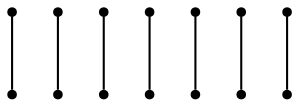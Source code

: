 graph {
  node [shape=point,comment="{\"directed\":false,\"doi\":\"10.1007/978-3-030-92931-2_1\",\"figure\":\"1 (2)\"}"]

  v0 [pos="1308.61682459932,499.907445351968"]
  v1 [pos="1437.8873722362478,507.8754851420702"]
  v2 [pos="1460.2659168998357,362.5624704109034"]
  v3 [pos="1571.992038563406,454.19658127567607"]
  v4 [pos="1407.4659101485586,454.5051084970951"]
  v5 [pos="1365.2508314072745,320.7312153274428"]
  v6 [pos="1516.6916080514118,408.3689702953187"]
  v7 [pos="1392.5052087631022,380.69410396908717"]
  v8 [pos="1299.6153753668402,307.22927054441914"]
  v9 [pos="1262.8594894617565,380.90267142297307"]
  v10 [pos="1187.0974507260958,496.69448915991103"]
  v11 [pos="1246.6902266095335,478.1627621810413"]
  v12 [pos="1327.3280980374343,420.57499900816106"]
  v13 [pos="1199.5577283508353,403.856028424224"]

  v0 -- v11 [id="-1",pos="1308.61682459932,499.907445351968 1425.0311931229212,548.418772610147 1473.518124678585,533.9082960885996 1504.8688679025115,503.46215330649756 1536.2239351388414,473.01184553408154 1550.4428140434343,426.6300364914246 1547.1006068092324,393.1876123950448 1543.7625964105987,359.7493532889789 1522.863372696335,339.2505109230093 1493.7129159015913,324.17327778058245 1464.5666559424158,309.09191144166084 1427.1648388903568,299.427957542149 1394.251219536251,297.0401145457089 1361.3417970177136,294.648138352774 1332.920699373965,299.5321776814535 1317.9265504807993,325.95691103713716 1302.932528764469,352.3816125990017 1301.3655829755573,400.3470081878704 1246.6902266095335,478.1627621810413"]
  v1 -- v9 [id="-2",pos="1437.8873722362478,507.8754851420702 1470.8217214145232,461.50598030743976 1493.5421174116548,393.5417955408206 1488.516216053648,347.4183748667201 1483.4904418724764,301.29908738911445 1450.718624689837,277.0288303970168 1416.621497705538,264.4894752837872 1382.5243707212392,251.95431695469074 1347.102061112116,251.1541937009572 1317.2681560039553,265.54795511225825 1287.4384477313624,279.94178011119766 1263.197016782897,309.53362297166655 1262.8594894617565,380.90267142297307"]
  v12 -- v4 [id="-3",pos="1327.3280980374343,420.57499900816106 1273.6529874817986,522.3357592231166 1250.4784430054685,535.8335708096456 1224.590962276475,535.1293059207695 1198.7034815474815,534.4250410318934 1170.0989949070922,519.5186678737933 1150.466579650206,498.54476226148785 1130.8302219114228,477.5708566491824 1120.16186589741,450.53351998534725 1123.995738777252,412.05705332134994 1127.8255419983614,373.58471985384733 1146.1535044545926,323.67322459236334 1176.9959218674421,297.5027146149223 1207.8383392802916,271.33220463748125 1251.1910148141912,268.8985149537692 1291.3432852853553,269.9736547434957 1331.4913589209514,271.05299131735524 1368.4389003169765,275.6369605805203 1399.731396550292,301.11570064002694 1431.0238927836072,326.5986374836666 1456.661216677377,372.972148339515 1407.4659101485586,454.5051084970951"]
  v8 -- v7 [id="-4",pos="1299.6153753668402,307.22927054441914 1203.2541230716145,308.45851497575916 1182.7258741862001,347.2392166955849 1170.478109053407,377.4728495902216 1158.234540756182,407.70228570072516 1154.2755258703105,429.3846211922205 1183.3760021687435,461.62686040799986 1212.4806753027447,493.86496642728446 1274.640515608647,536.6629125832147 1311.3922046781627,525.6779890839998 1348.1438937476782,514.6971669874604 1359.4790379096712,449.9376720199089 1392.5052087631022,380.69410396908717"]
  v10 -- v2 [id="-5",pos="1187.0974507260958,496.69448915991103 1235.9135159317636,425.52157677918706 1220.2276522308803,372.15123192803117 1249.115616037367,350.91893794716924 1278.0035798438537,329.68664396630726 1351.4694408164432,340.5924326495585 1460.2659168998357,362.5624704109034"]
  v3 -- v5 [id="-6",pos="1571.992038563406,454.19658127567607 1523.8760818365918,443.64090612934433 1481.3318694453033,434.9062855647539 1433.6825245275563,428.4303297092349 1386.033306786645,421.95437385371594 1333.2790836961103,417.7329177169545 1365.2508314072745,320.7312153274428"]
  v6 -- v13 [id="-7",pos="1516.6916080514118,408.3689702953187 1503.7645914407697,505.02074991082605 1419.0886011353814,492.14803660339015 1348.5939725681442,472.74515897871646 1278.1035408364748,453.342313147862 1221.7905283610594,427.41349978390275 1199.5577283508353,403.856028424224"]
}